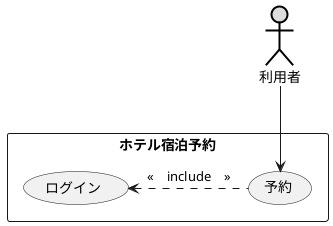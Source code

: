 @startuml ユースケース図
actor 利用者 #DDDDDD;line:black;line.bold;
rectangle ホテル宿泊予約 {

usecase ログイン
usecase 予約

}
ログイン <. 予約 : <<　include　 >> 
利用者-->予約
@enduml